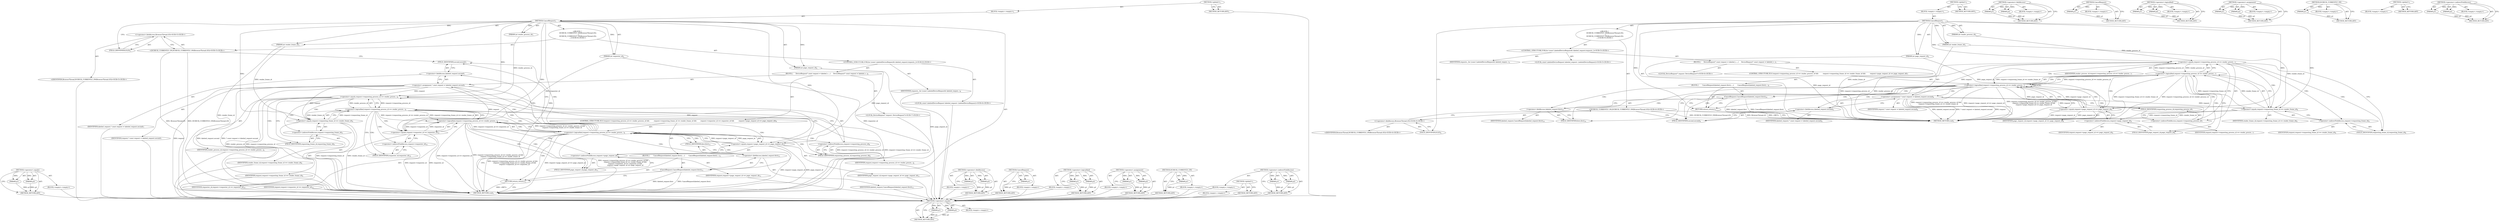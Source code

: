 digraph "&lt;operator&gt;.indirectFieldAccess" {
vulnerable_91 [label=<(METHOD,&lt;operator&gt;.equals)>];
vulnerable_92 [label=<(PARAM,p1)>];
vulnerable_93 [label=<(PARAM,p2)>];
vulnerable_94 [label=<(BLOCK,&lt;empty&gt;,&lt;empty&gt;)>];
vulnerable_95 [label=<(METHOD_RETURN,ANY)>];
vulnerable_6 [label=<(METHOD,&lt;global&gt;)<SUB>1</SUB>>];
vulnerable_7 [label=<(BLOCK,&lt;empty&gt;,&lt;empty&gt;)<SUB>1</SUB>>];
vulnerable_8 [label=<(METHOD,CancelRequest)<SUB>1</SUB>>];
vulnerable_9 [label=<(PARAM,int render_process_id)<SUB>1</SUB>>];
vulnerable_10 [label=<(PARAM,int render_frame_id)<SUB>2</SUB>>];
vulnerable_11 [label=<(PARAM,int page_request_id)<SUB>3</SUB>>];
vulnerable_12 [label="<(BLOCK,{
   DCHECK_CURRENTLY_ON(BrowserThread::IO);
  ...,{
   DCHECK_CURRENTLY_ON(BrowserThread::IO);
  ...)<SUB>3</SUB>>"];
vulnerable_13 [label="<(DCHECK_CURRENTLY_ON,DCHECK_CURRENTLY_ON(BrowserThread::IO))<SUB>4</SUB>>"];
vulnerable_14 [label="<(&lt;operator&gt;.fieldAccess,BrowserThread::IO)<SUB>4</SUB>>"];
vulnerable_15 [label="<(IDENTIFIER,BrowserThread,DCHECK_CURRENTLY_ON(BrowserThread::IO))<SUB>4</SUB>>"];
vulnerable_16 [label=<(FIELD_IDENTIFIER,IO,IO)<SUB>4</SUB>>];
vulnerable_17 [label="<(CONTROL_STRUCTURE,FOR,for (const LabeledDeviceRequest&amp; labeled_request:requests_))<SUB>5</SUB>>"];
vulnerable_18 [label=<(IDENTIFIER,requests_,for (const LabeledDeviceRequest&amp; labeled_reques...)<SUB>5</SUB>>];
vulnerable_19 [label="<(LOCAL,const LabeledDeviceRequest labeled_request: LabeledDeviceRequest)<SUB>5</SUB>>"];
vulnerable_20 [label=<(BLOCK,{
     DeviceRequest* const request = labeled_r...,{
     DeviceRequest* const request = labeled_r...)<SUB>5</SUB>>];
vulnerable_21 [label="<(LOCAL,DeviceRequest* request: DeviceRequest*)<SUB>6</SUB>>"];
vulnerable_22 [label=<(&lt;operator&gt;.assignment,* const request = labeled_request.second)<SUB>6</SUB>>];
vulnerable_23 [label=<(IDENTIFIER,request,* const request = labeled_request.second)<SUB>6</SUB>>];
vulnerable_24 [label=<(&lt;operator&gt;.fieldAccess,labeled_request.second)<SUB>6</SUB>>];
vulnerable_25 [label=<(IDENTIFIER,labeled_request,* const request = labeled_request.second)<SUB>6</SUB>>];
vulnerable_26 [label=<(FIELD_IDENTIFIER,second,second)<SUB>6</SUB>>];
vulnerable_27 [label=<(CONTROL_STRUCTURE,IF,if (request-&gt;requesting_process_id == render_process_id &amp;&amp;
         request-&gt;requesting_frame_id == render_frame_id &amp;&amp;
         request-&gt;page_request_id == page_request_id))<SUB>7</SUB>>];
vulnerable_28 [label=<(&lt;operator&gt;.logicalAnd,request-&gt;requesting_process_id == render_proces...)<SUB>7</SUB>>];
vulnerable_29 [label=<(&lt;operator&gt;.logicalAnd,request-&gt;requesting_process_id == render_proces...)<SUB>7</SUB>>];
vulnerable_30 [label=<(&lt;operator&gt;.equals,request-&gt;requesting_process_id == render_proces...)<SUB>7</SUB>>];
vulnerable_31 [label=<(&lt;operator&gt;.indirectFieldAccess,request-&gt;requesting_process_id)<SUB>7</SUB>>];
vulnerable_32 [label=<(IDENTIFIER,request,request-&gt;requesting_process_id == render_proces...)<SUB>7</SUB>>];
vulnerable_33 [label=<(FIELD_IDENTIFIER,requesting_process_id,requesting_process_id)<SUB>7</SUB>>];
vulnerable_34 [label=<(IDENTIFIER,render_process_id,request-&gt;requesting_process_id == render_proces...)<SUB>7</SUB>>];
vulnerable_35 [label=<(&lt;operator&gt;.equals,request-&gt;requesting_frame_id == render_frame_id)<SUB>8</SUB>>];
vulnerable_36 [label=<(&lt;operator&gt;.indirectFieldAccess,request-&gt;requesting_frame_id)<SUB>8</SUB>>];
vulnerable_37 [label=<(IDENTIFIER,request,request-&gt;requesting_frame_id == render_frame_id)<SUB>8</SUB>>];
vulnerable_38 [label=<(FIELD_IDENTIFIER,requesting_frame_id,requesting_frame_id)<SUB>8</SUB>>];
vulnerable_39 [label=<(IDENTIFIER,render_frame_id,request-&gt;requesting_frame_id == render_frame_id)<SUB>8</SUB>>];
vulnerable_40 [label=<(&lt;operator&gt;.equals,request-&gt;page_request_id == page_request_id)<SUB>9</SUB>>];
vulnerable_41 [label=<(&lt;operator&gt;.indirectFieldAccess,request-&gt;page_request_id)<SUB>9</SUB>>];
vulnerable_42 [label=<(IDENTIFIER,request,request-&gt;page_request_id == page_request_id)<SUB>9</SUB>>];
vulnerable_43 [label=<(FIELD_IDENTIFIER,page_request_id,page_request_id)<SUB>9</SUB>>];
vulnerable_44 [label=<(IDENTIFIER,page_request_id,request-&gt;page_request_id == page_request_id)<SUB>9</SUB>>];
vulnerable_45 [label=<(BLOCK,{
       CancelRequest(labeled_request.first);
...,{
       CancelRequest(labeled_request.first);
...)<SUB>9</SUB>>];
vulnerable_46 [label=<(CancelRequest,CancelRequest(labeled_request.first))<SUB>10</SUB>>];
vulnerable_47 [label=<(&lt;operator&gt;.fieldAccess,labeled_request.first)<SUB>10</SUB>>];
vulnerable_48 [label=<(IDENTIFIER,labeled_request,CancelRequest(labeled_request.first))<SUB>10</SUB>>];
vulnerable_49 [label=<(FIELD_IDENTIFIER,first,first)<SUB>10</SUB>>];
vulnerable_50 [label=<(RETURN,return;,return;)<SUB>11</SUB>>];
vulnerable_51 [label=<(METHOD_RETURN,void)<SUB>1</SUB>>];
vulnerable_53 [label=<(METHOD_RETURN,ANY)<SUB>1</SUB>>];
vulnerable_76 [label=<(METHOD,&lt;operator&gt;.fieldAccess)>];
vulnerable_77 [label=<(PARAM,p1)>];
vulnerable_78 [label=<(PARAM,p2)>];
vulnerable_79 [label=<(BLOCK,&lt;empty&gt;,&lt;empty&gt;)>];
vulnerable_80 [label=<(METHOD_RETURN,ANY)>];
vulnerable_101 [label=<(METHOD,CancelRequest)>];
vulnerable_102 [label=<(PARAM,p1)>];
vulnerable_103 [label=<(BLOCK,&lt;empty&gt;,&lt;empty&gt;)>];
vulnerable_104 [label=<(METHOD_RETURN,ANY)>];
vulnerable_86 [label=<(METHOD,&lt;operator&gt;.logicalAnd)>];
vulnerable_87 [label=<(PARAM,p1)>];
vulnerable_88 [label=<(PARAM,p2)>];
vulnerable_89 [label=<(BLOCK,&lt;empty&gt;,&lt;empty&gt;)>];
vulnerable_90 [label=<(METHOD_RETURN,ANY)>];
vulnerable_81 [label=<(METHOD,&lt;operator&gt;.assignment)>];
vulnerable_82 [label=<(PARAM,p1)>];
vulnerable_83 [label=<(PARAM,p2)>];
vulnerable_84 [label=<(BLOCK,&lt;empty&gt;,&lt;empty&gt;)>];
vulnerable_85 [label=<(METHOD_RETURN,ANY)>];
vulnerable_72 [label=<(METHOD,DCHECK_CURRENTLY_ON)>];
vulnerable_73 [label=<(PARAM,p1)>];
vulnerable_74 [label=<(BLOCK,&lt;empty&gt;,&lt;empty&gt;)>];
vulnerable_75 [label=<(METHOD_RETURN,ANY)>];
vulnerable_66 [label=<(METHOD,&lt;global&gt;)<SUB>1</SUB>>];
vulnerable_67 [label=<(BLOCK,&lt;empty&gt;,&lt;empty&gt;)>];
vulnerable_68 [label=<(METHOD_RETURN,ANY)>];
vulnerable_96 [label=<(METHOD,&lt;operator&gt;.indirectFieldAccess)>];
vulnerable_97 [label=<(PARAM,p1)>];
vulnerable_98 [label=<(PARAM,p2)>];
vulnerable_99 [label=<(BLOCK,&lt;empty&gt;,&lt;empty&gt;)>];
vulnerable_100 [label=<(METHOD_RETURN,ANY)>];
fixed_98 [label=<(METHOD,&lt;operator&gt;.equals)>];
fixed_99 [label=<(PARAM,p1)>];
fixed_100 [label=<(PARAM,p2)>];
fixed_101 [label=<(BLOCK,&lt;empty&gt;,&lt;empty&gt;)>];
fixed_102 [label=<(METHOD_RETURN,ANY)>];
fixed_6 [label=<(METHOD,&lt;global&gt;)<SUB>1</SUB>>];
fixed_7 [label=<(BLOCK,&lt;empty&gt;,&lt;empty&gt;)<SUB>1</SUB>>];
fixed_8 [label=<(METHOD,CancelRequest)<SUB>1</SUB>>];
fixed_9 [label=<(PARAM,int render_process_id)<SUB>1</SUB>>];
fixed_10 [label=<(PARAM,int render_frame_id)<SUB>2</SUB>>];
fixed_11 [label=<(PARAM,int requester_id)<SUB>3</SUB>>];
fixed_12 [label=<(PARAM,int page_request_id)<SUB>4</SUB>>];
fixed_13 [label="<(BLOCK,{
   DCHECK_CURRENTLY_ON(BrowserThread::IO);
  ...,{
   DCHECK_CURRENTLY_ON(BrowserThread::IO);
  ...)<SUB>4</SUB>>"];
fixed_14 [label="<(DCHECK_CURRENTLY_ON,DCHECK_CURRENTLY_ON(BrowserThread::IO))<SUB>5</SUB>>"];
fixed_15 [label="<(&lt;operator&gt;.fieldAccess,BrowserThread::IO)<SUB>5</SUB>>"];
fixed_16 [label="<(IDENTIFIER,BrowserThread,DCHECK_CURRENTLY_ON(BrowserThread::IO))<SUB>5</SUB>>"];
fixed_17 [label=<(FIELD_IDENTIFIER,IO,IO)<SUB>5</SUB>>];
fixed_18 [label="<(CONTROL_STRUCTURE,FOR,for (const LabeledDeviceRequest&amp; labeled_request:requests_))<SUB>6</SUB>>"];
fixed_19 [label=<(IDENTIFIER,requests_,for (const LabeledDeviceRequest&amp; labeled_reques...)<SUB>6</SUB>>];
fixed_20 [label="<(LOCAL,const LabeledDeviceRequest labeled_request: LabeledDeviceRequest)<SUB>6</SUB>>"];
fixed_21 [label=<(BLOCK,{
     DeviceRequest* const request = labeled_r...,{
     DeviceRequest* const request = labeled_r...)<SUB>6</SUB>>];
fixed_22 [label="<(LOCAL,DeviceRequest* request: DeviceRequest*)<SUB>7</SUB>>"];
fixed_23 [label=<(&lt;operator&gt;.assignment,* const request = labeled_request.second)<SUB>7</SUB>>];
fixed_24 [label=<(IDENTIFIER,request,* const request = labeled_request.second)<SUB>7</SUB>>];
fixed_25 [label=<(&lt;operator&gt;.fieldAccess,labeled_request.second)<SUB>7</SUB>>];
fixed_26 [label=<(IDENTIFIER,labeled_request,* const request = labeled_request.second)<SUB>7</SUB>>];
fixed_27 [label=<(FIELD_IDENTIFIER,second,second)<SUB>7</SUB>>];
fixed_28 [label=<(CONTROL_STRUCTURE,IF,if (request-&gt;requesting_process_id == render_process_id &amp;&amp;
         request-&gt;requesting_frame_id == render_frame_id &amp;&amp;
        request-&gt;requester_id == requester_id &amp;&amp;
         request-&gt;page_request_id == page_request_id))<SUB>8</SUB>>];
fixed_29 [label=<(&lt;operator&gt;.logicalAnd,request-&gt;requesting_process_id == render_proces...)<SUB>8</SUB>>];
fixed_30 [label=<(&lt;operator&gt;.logicalAnd,request-&gt;requesting_process_id == render_proces...)<SUB>8</SUB>>];
fixed_31 [label=<(&lt;operator&gt;.logicalAnd,request-&gt;requesting_process_id == render_proces...)<SUB>8</SUB>>];
fixed_32 [label=<(&lt;operator&gt;.equals,request-&gt;requesting_process_id == render_proces...)<SUB>8</SUB>>];
fixed_33 [label=<(&lt;operator&gt;.indirectFieldAccess,request-&gt;requesting_process_id)<SUB>8</SUB>>];
fixed_34 [label=<(IDENTIFIER,request,request-&gt;requesting_process_id == render_proces...)<SUB>8</SUB>>];
fixed_35 [label=<(FIELD_IDENTIFIER,requesting_process_id,requesting_process_id)<SUB>8</SUB>>];
fixed_36 [label=<(IDENTIFIER,render_process_id,request-&gt;requesting_process_id == render_proces...)<SUB>8</SUB>>];
fixed_37 [label=<(&lt;operator&gt;.equals,request-&gt;requesting_frame_id == render_frame_id)<SUB>9</SUB>>];
fixed_38 [label=<(&lt;operator&gt;.indirectFieldAccess,request-&gt;requesting_frame_id)<SUB>9</SUB>>];
fixed_39 [label=<(IDENTIFIER,request,request-&gt;requesting_frame_id == render_frame_id)<SUB>9</SUB>>];
fixed_40 [label=<(FIELD_IDENTIFIER,requesting_frame_id,requesting_frame_id)<SUB>9</SUB>>];
fixed_41 [label=<(IDENTIFIER,render_frame_id,request-&gt;requesting_frame_id == render_frame_id)<SUB>9</SUB>>];
fixed_42 [label=<(&lt;operator&gt;.equals,request-&gt;requester_id == requester_id)<SUB>10</SUB>>];
fixed_43 [label=<(&lt;operator&gt;.indirectFieldAccess,request-&gt;requester_id)<SUB>10</SUB>>];
fixed_44 [label=<(IDENTIFIER,request,request-&gt;requester_id == requester_id)<SUB>10</SUB>>];
fixed_45 [label=<(FIELD_IDENTIFIER,requester_id,requester_id)<SUB>10</SUB>>];
fixed_46 [label=<(IDENTIFIER,requester_id,request-&gt;requester_id == requester_id)<SUB>10</SUB>>];
fixed_47 [label=<(&lt;operator&gt;.equals,request-&gt;page_request_id == page_request_id)<SUB>11</SUB>>];
fixed_48 [label=<(&lt;operator&gt;.indirectFieldAccess,request-&gt;page_request_id)<SUB>11</SUB>>];
fixed_49 [label=<(IDENTIFIER,request,request-&gt;page_request_id == page_request_id)<SUB>11</SUB>>];
fixed_50 [label=<(FIELD_IDENTIFIER,page_request_id,page_request_id)<SUB>11</SUB>>];
fixed_51 [label=<(IDENTIFIER,page_request_id,request-&gt;page_request_id == page_request_id)<SUB>11</SUB>>];
fixed_52 [label=<(BLOCK,{
       CancelRequest(labeled_request.first);
...,{
       CancelRequest(labeled_request.first);
...)<SUB>11</SUB>>];
fixed_53 [label=<(CancelRequest,CancelRequest(labeled_request.first))<SUB>12</SUB>>];
fixed_54 [label=<(&lt;operator&gt;.fieldAccess,labeled_request.first)<SUB>12</SUB>>];
fixed_55 [label=<(IDENTIFIER,labeled_request,CancelRequest(labeled_request.first))<SUB>12</SUB>>];
fixed_56 [label=<(FIELD_IDENTIFIER,first,first)<SUB>12</SUB>>];
fixed_57 [label=<(RETURN,return;,return;)<SUB>13</SUB>>];
fixed_58 [label=<(METHOD_RETURN,void)<SUB>1</SUB>>];
fixed_60 [label=<(METHOD_RETURN,ANY)<SUB>1</SUB>>];
fixed_83 [label=<(METHOD,&lt;operator&gt;.fieldAccess)>];
fixed_84 [label=<(PARAM,p1)>];
fixed_85 [label=<(PARAM,p2)>];
fixed_86 [label=<(BLOCK,&lt;empty&gt;,&lt;empty&gt;)>];
fixed_87 [label=<(METHOD_RETURN,ANY)>];
fixed_108 [label=<(METHOD,CancelRequest)>];
fixed_109 [label=<(PARAM,p1)>];
fixed_110 [label=<(BLOCK,&lt;empty&gt;,&lt;empty&gt;)>];
fixed_111 [label=<(METHOD_RETURN,ANY)>];
fixed_93 [label=<(METHOD,&lt;operator&gt;.logicalAnd)>];
fixed_94 [label=<(PARAM,p1)>];
fixed_95 [label=<(PARAM,p2)>];
fixed_96 [label=<(BLOCK,&lt;empty&gt;,&lt;empty&gt;)>];
fixed_97 [label=<(METHOD_RETURN,ANY)>];
fixed_88 [label=<(METHOD,&lt;operator&gt;.assignment)>];
fixed_89 [label=<(PARAM,p1)>];
fixed_90 [label=<(PARAM,p2)>];
fixed_91 [label=<(BLOCK,&lt;empty&gt;,&lt;empty&gt;)>];
fixed_92 [label=<(METHOD_RETURN,ANY)>];
fixed_79 [label=<(METHOD,DCHECK_CURRENTLY_ON)>];
fixed_80 [label=<(PARAM,p1)>];
fixed_81 [label=<(BLOCK,&lt;empty&gt;,&lt;empty&gt;)>];
fixed_82 [label=<(METHOD_RETURN,ANY)>];
fixed_73 [label=<(METHOD,&lt;global&gt;)<SUB>1</SUB>>];
fixed_74 [label=<(BLOCK,&lt;empty&gt;,&lt;empty&gt;)>];
fixed_75 [label=<(METHOD_RETURN,ANY)>];
fixed_103 [label=<(METHOD,&lt;operator&gt;.indirectFieldAccess)>];
fixed_104 [label=<(PARAM,p1)>];
fixed_105 [label=<(PARAM,p2)>];
fixed_106 [label=<(BLOCK,&lt;empty&gt;,&lt;empty&gt;)>];
fixed_107 [label=<(METHOD_RETURN,ANY)>];
vulnerable_91 -> vulnerable_92  [key=0, label="AST: "];
vulnerable_91 -> vulnerable_92  [key=1, label="DDG: "];
vulnerable_91 -> vulnerable_94  [key=0, label="AST: "];
vulnerable_91 -> vulnerable_93  [key=0, label="AST: "];
vulnerable_91 -> vulnerable_93  [key=1, label="DDG: "];
vulnerable_91 -> vulnerable_95  [key=0, label="AST: "];
vulnerable_91 -> vulnerable_95  [key=1, label="CFG: "];
vulnerable_92 -> vulnerable_95  [key=0, label="DDG: p1"];
vulnerable_93 -> vulnerable_95  [key=0, label="DDG: p2"];
vulnerable_6 -> vulnerable_7  [key=0, label="AST: "];
vulnerable_6 -> vulnerable_53  [key=0, label="AST: "];
vulnerable_6 -> vulnerable_53  [key=1, label="CFG: "];
vulnerable_7 -> vulnerable_8  [key=0, label="AST: "];
vulnerable_8 -> vulnerable_9  [key=0, label="AST: "];
vulnerable_8 -> vulnerable_9  [key=1, label="DDG: "];
vulnerable_8 -> vulnerable_10  [key=0, label="AST: "];
vulnerable_8 -> vulnerable_10  [key=1, label="DDG: "];
vulnerable_8 -> vulnerable_11  [key=0, label="AST: "];
vulnerable_8 -> vulnerable_11  [key=1, label="DDG: "];
vulnerable_8 -> vulnerable_12  [key=0, label="AST: "];
vulnerable_8 -> vulnerable_51  [key=0, label="AST: "];
vulnerable_8 -> vulnerable_16  [key=0, label="CFG: "];
vulnerable_8 -> vulnerable_50  [key=0, label="DDG: "];
vulnerable_8 -> vulnerable_40  [key=0, label="DDG: "];
vulnerable_8 -> vulnerable_30  [key=0, label="DDG: "];
vulnerable_8 -> vulnerable_35  [key=0, label="DDG: "];
vulnerable_9 -> vulnerable_30  [key=0, label="DDG: render_process_id"];
vulnerable_10 -> vulnerable_51  [key=0, label="DDG: render_frame_id"];
vulnerable_10 -> vulnerable_35  [key=0, label="DDG: render_frame_id"];
vulnerable_11 -> vulnerable_51  [key=0, label="DDG: page_request_id"];
vulnerable_11 -> vulnerable_40  [key=0, label="DDG: page_request_id"];
vulnerable_12 -> vulnerable_13  [key=0, label="AST: "];
vulnerable_12 -> vulnerable_17  [key=0, label="AST: "];
vulnerable_13 -> vulnerable_14  [key=0, label="AST: "];
vulnerable_13 -> vulnerable_26  [key=0, label="CFG: "];
vulnerable_13 -> vulnerable_51  [key=0, label="DDG: BrowserThread::IO"];
vulnerable_13 -> vulnerable_51  [key=1, label="DDG: DCHECK_CURRENTLY_ON(BrowserThread::IO)"];
vulnerable_14 -> vulnerable_15  [key=0, label="AST: "];
vulnerable_14 -> vulnerable_16  [key=0, label="AST: "];
vulnerable_14 -> vulnerable_13  [key=0, label="CFG: "];
vulnerable_16 -> vulnerable_14  [key=0, label="CFG: "];
vulnerable_17 -> vulnerable_18  [key=0, label="AST: "];
vulnerable_17 -> vulnerable_19  [key=0, label="AST: "];
vulnerable_17 -> vulnerable_20  [key=0, label="AST: "];
vulnerable_20 -> vulnerable_21  [key=0, label="AST: "];
vulnerable_20 -> vulnerable_22  [key=0, label="AST: "];
vulnerable_20 -> vulnerable_27  [key=0, label="AST: "];
vulnerable_22 -> vulnerable_23  [key=0, label="AST: "];
vulnerable_22 -> vulnerable_24  [key=0, label="AST: "];
vulnerable_22 -> vulnerable_33  [key=0, label="CFG: "];
vulnerable_22 -> vulnerable_51  [key=0, label="DDG: request"];
vulnerable_22 -> vulnerable_51  [key=1, label="DDG: labeled_request.second"];
vulnerable_22 -> vulnerable_51  [key=2, label="DDG: * const request = labeled_request.second"];
vulnerable_22 -> vulnerable_40  [key=0, label="DDG: request"];
vulnerable_22 -> vulnerable_30  [key=0, label="DDG: request"];
vulnerable_22 -> vulnerable_35  [key=0, label="DDG: request"];
vulnerable_24 -> vulnerable_25  [key=0, label="AST: "];
vulnerable_24 -> vulnerable_26  [key=0, label="AST: "];
vulnerable_24 -> vulnerable_22  [key=0, label="CFG: "];
vulnerable_26 -> vulnerable_24  [key=0, label="CFG: "];
vulnerable_27 -> vulnerable_28  [key=0, label="AST: "];
vulnerable_27 -> vulnerable_45  [key=0, label="AST: "];
vulnerable_28 -> vulnerable_29  [key=0, label="AST: "];
vulnerable_28 -> vulnerable_29  [key=1, label="CDG: "];
vulnerable_28 -> vulnerable_40  [key=0, label="AST: "];
vulnerable_28 -> vulnerable_51  [key=0, label="CFG: "];
vulnerable_28 -> vulnerable_51  [key=1, label="DDG: request-&gt;requesting_process_id == render_process_id &amp;&amp;
         request-&gt;requesting_frame_id == render_frame_id"];
vulnerable_28 -> vulnerable_51  [key=2, label="DDG: request-&gt;page_request_id == page_request_id"];
vulnerable_28 -> vulnerable_51  [key=3, label="DDG: request-&gt;requesting_process_id == render_process_id &amp;&amp;
         request-&gt;requesting_frame_id == render_frame_id &amp;&amp;
         request-&gt;page_request_id == page_request_id"];
vulnerable_28 -> vulnerable_26  [key=0, label="CFG: "];
vulnerable_28 -> vulnerable_26  [key=1, label="CDG: "];
vulnerable_28 -> vulnerable_49  [key=0, label="CFG: "];
vulnerable_28 -> vulnerable_49  [key=1, label="CDG: "];
vulnerable_28 -> vulnerable_24  [key=0, label="CDG: "];
vulnerable_28 -> vulnerable_47  [key=0, label="CDG: "];
vulnerable_28 -> vulnerable_30  [key=0, label="CDG: "];
vulnerable_28 -> vulnerable_33  [key=0, label="CDG: "];
vulnerable_28 -> vulnerable_28  [key=0, label="CDG: "];
vulnerable_28 -> vulnerable_46  [key=0, label="CDG: "];
vulnerable_28 -> vulnerable_22  [key=0, label="CDG: "];
vulnerable_28 -> vulnerable_50  [key=0, label="CDG: "];
vulnerable_28 -> vulnerable_31  [key=0, label="CDG: "];
vulnerable_29 -> vulnerable_30  [key=0, label="AST: "];
vulnerable_29 -> vulnerable_35  [key=0, label="AST: "];
vulnerable_29 -> vulnerable_28  [key=0, label="CFG: "];
vulnerable_29 -> vulnerable_28  [key=1, label="DDG: request-&gt;requesting_process_id == render_process_id"];
vulnerable_29 -> vulnerable_28  [key=2, label="DDG: request-&gt;requesting_frame_id == render_frame_id"];
vulnerable_29 -> vulnerable_43  [key=0, label="CFG: "];
vulnerable_29 -> vulnerable_43  [key=1, label="CDG: "];
vulnerable_29 -> vulnerable_51  [key=0, label="DDG: request-&gt;requesting_process_id == render_process_id"];
vulnerable_29 -> vulnerable_51  [key=1, label="DDG: request-&gt;requesting_frame_id == render_frame_id"];
vulnerable_29 -> vulnerable_41  [key=0, label="CDG: "];
vulnerable_29 -> vulnerable_40  [key=0, label="CDG: "];
vulnerable_30 -> vulnerable_31  [key=0, label="AST: "];
vulnerable_30 -> vulnerable_34  [key=0, label="AST: "];
vulnerable_30 -> vulnerable_29  [key=0, label="CFG: "];
vulnerable_30 -> vulnerable_29  [key=1, label="DDG: request-&gt;requesting_process_id"];
vulnerable_30 -> vulnerable_29  [key=2, label="DDG: render_process_id"];
vulnerable_30 -> vulnerable_38  [key=0, label="CFG: "];
vulnerable_30 -> vulnerable_38  [key=1, label="CDG: "];
vulnerable_30 -> vulnerable_51  [key=0, label="DDG: request-&gt;requesting_process_id"];
vulnerable_30 -> vulnerable_51  [key=1, label="DDG: render_process_id"];
vulnerable_30 -> vulnerable_36  [key=0, label="CDG: "];
vulnerable_30 -> vulnerable_35  [key=0, label="CDG: "];
vulnerable_31 -> vulnerable_32  [key=0, label="AST: "];
vulnerable_31 -> vulnerable_33  [key=0, label="AST: "];
vulnerable_31 -> vulnerable_30  [key=0, label="CFG: "];
vulnerable_33 -> vulnerable_31  [key=0, label="CFG: "];
vulnerable_35 -> vulnerable_36  [key=0, label="AST: "];
vulnerable_35 -> vulnerable_39  [key=0, label="AST: "];
vulnerable_35 -> vulnerable_29  [key=0, label="CFG: "];
vulnerable_35 -> vulnerable_29  [key=1, label="DDG: request-&gt;requesting_frame_id"];
vulnerable_35 -> vulnerable_29  [key=2, label="DDG: render_frame_id"];
vulnerable_35 -> vulnerable_51  [key=0, label="DDG: request-&gt;requesting_frame_id"];
vulnerable_35 -> vulnerable_51  [key=1, label="DDG: render_frame_id"];
vulnerable_36 -> vulnerable_37  [key=0, label="AST: "];
vulnerable_36 -> vulnerable_38  [key=0, label="AST: "];
vulnerable_36 -> vulnerable_35  [key=0, label="CFG: "];
vulnerable_38 -> vulnerable_36  [key=0, label="CFG: "];
vulnerable_40 -> vulnerable_41  [key=0, label="AST: "];
vulnerable_40 -> vulnerable_44  [key=0, label="AST: "];
vulnerable_40 -> vulnerable_28  [key=0, label="CFG: "];
vulnerable_40 -> vulnerable_28  [key=1, label="DDG: request-&gt;page_request_id"];
vulnerable_40 -> vulnerable_28  [key=2, label="DDG: page_request_id"];
vulnerable_40 -> vulnerable_51  [key=0, label="DDG: request-&gt;page_request_id"];
vulnerable_40 -> vulnerable_51  [key=1, label="DDG: page_request_id"];
vulnerable_41 -> vulnerable_42  [key=0, label="AST: "];
vulnerable_41 -> vulnerable_43  [key=0, label="AST: "];
vulnerable_41 -> vulnerable_40  [key=0, label="CFG: "];
vulnerable_43 -> vulnerable_41  [key=0, label="CFG: "];
vulnerable_45 -> vulnerable_46  [key=0, label="AST: "];
vulnerable_45 -> vulnerable_50  [key=0, label="AST: "];
vulnerable_46 -> vulnerable_47  [key=0, label="AST: "];
vulnerable_46 -> vulnerable_50  [key=0, label="CFG: "];
vulnerable_46 -> vulnerable_51  [key=0, label="DDG: labeled_request.first"];
vulnerable_46 -> vulnerable_51  [key=1, label="DDG: CancelRequest(labeled_request.first)"];
vulnerable_47 -> vulnerable_48  [key=0, label="AST: "];
vulnerable_47 -> vulnerable_49  [key=0, label="AST: "];
vulnerable_47 -> vulnerable_46  [key=0, label="CFG: "];
vulnerable_49 -> vulnerable_47  [key=0, label="CFG: "];
vulnerable_50 -> vulnerable_51  [key=0, label="CFG: "];
vulnerable_50 -> vulnerable_51  [key=1, label="DDG: &lt;RET&gt;"];
vulnerable_76 -> vulnerable_77  [key=0, label="AST: "];
vulnerable_76 -> vulnerable_77  [key=1, label="DDG: "];
vulnerable_76 -> vulnerable_79  [key=0, label="AST: "];
vulnerable_76 -> vulnerable_78  [key=0, label="AST: "];
vulnerable_76 -> vulnerable_78  [key=1, label="DDG: "];
vulnerable_76 -> vulnerable_80  [key=0, label="AST: "];
vulnerable_76 -> vulnerable_80  [key=1, label="CFG: "];
vulnerable_77 -> vulnerable_80  [key=0, label="DDG: p1"];
vulnerable_78 -> vulnerable_80  [key=0, label="DDG: p2"];
vulnerable_101 -> vulnerable_102  [key=0, label="AST: "];
vulnerable_101 -> vulnerable_102  [key=1, label="DDG: "];
vulnerable_101 -> vulnerable_103  [key=0, label="AST: "];
vulnerable_101 -> vulnerable_104  [key=0, label="AST: "];
vulnerable_101 -> vulnerable_104  [key=1, label="CFG: "];
vulnerable_102 -> vulnerable_104  [key=0, label="DDG: p1"];
vulnerable_86 -> vulnerable_87  [key=0, label="AST: "];
vulnerable_86 -> vulnerable_87  [key=1, label="DDG: "];
vulnerable_86 -> vulnerable_89  [key=0, label="AST: "];
vulnerable_86 -> vulnerable_88  [key=0, label="AST: "];
vulnerable_86 -> vulnerable_88  [key=1, label="DDG: "];
vulnerable_86 -> vulnerable_90  [key=0, label="AST: "];
vulnerable_86 -> vulnerable_90  [key=1, label="CFG: "];
vulnerable_87 -> vulnerable_90  [key=0, label="DDG: p1"];
vulnerable_88 -> vulnerable_90  [key=0, label="DDG: p2"];
vulnerable_81 -> vulnerable_82  [key=0, label="AST: "];
vulnerable_81 -> vulnerable_82  [key=1, label="DDG: "];
vulnerable_81 -> vulnerable_84  [key=0, label="AST: "];
vulnerable_81 -> vulnerable_83  [key=0, label="AST: "];
vulnerable_81 -> vulnerable_83  [key=1, label="DDG: "];
vulnerable_81 -> vulnerable_85  [key=0, label="AST: "];
vulnerable_81 -> vulnerable_85  [key=1, label="CFG: "];
vulnerable_82 -> vulnerable_85  [key=0, label="DDG: p1"];
vulnerable_83 -> vulnerable_85  [key=0, label="DDG: p2"];
vulnerable_72 -> vulnerable_73  [key=0, label="AST: "];
vulnerable_72 -> vulnerable_73  [key=1, label="DDG: "];
vulnerable_72 -> vulnerable_74  [key=0, label="AST: "];
vulnerable_72 -> vulnerable_75  [key=0, label="AST: "];
vulnerable_72 -> vulnerable_75  [key=1, label="CFG: "];
vulnerable_73 -> vulnerable_75  [key=0, label="DDG: p1"];
vulnerable_66 -> vulnerable_67  [key=0, label="AST: "];
vulnerable_66 -> vulnerable_68  [key=0, label="AST: "];
vulnerable_66 -> vulnerable_68  [key=1, label="CFG: "];
vulnerable_96 -> vulnerable_97  [key=0, label="AST: "];
vulnerable_96 -> vulnerable_97  [key=1, label="DDG: "];
vulnerable_96 -> vulnerable_99  [key=0, label="AST: "];
vulnerable_96 -> vulnerable_98  [key=0, label="AST: "];
vulnerable_96 -> vulnerable_98  [key=1, label="DDG: "];
vulnerable_96 -> vulnerable_100  [key=0, label="AST: "];
vulnerable_96 -> vulnerable_100  [key=1, label="CFG: "];
vulnerable_97 -> vulnerable_100  [key=0, label="DDG: p1"];
vulnerable_98 -> vulnerable_100  [key=0, label="DDG: p2"];
fixed_98 -> fixed_99  [key=0, label="AST: "];
fixed_98 -> fixed_99  [key=1, label="DDG: "];
fixed_98 -> fixed_101  [key=0, label="AST: "];
fixed_98 -> fixed_100  [key=0, label="AST: "];
fixed_98 -> fixed_100  [key=1, label="DDG: "];
fixed_98 -> fixed_102  [key=0, label="AST: "];
fixed_98 -> fixed_102  [key=1, label="CFG: "];
fixed_99 -> fixed_102  [key=0, label="DDG: p1"];
fixed_100 -> fixed_102  [key=0, label="DDG: p2"];
fixed_101 -> vulnerable_91  [key=0];
fixed_102 -> vulnerable_91  [key=0];
fixed_6 -> fixed_7  [key=0, label="AST: "];
fixed_6 -> fixed_60  [key=0, label="AST: "];
fixed_6 -> fixed_60  [key=1, label="CFG: "];
fixed_7 -> fixed_8  [key=0, label="AST: "];
fixed_8 -> fixed_9  [key=0, label="AST: "];
fixed_8 -> fixed_9  [key=1, label="DDG: "];
fixed_8 -> fixed_10  [key=0, label="AST: "];
fixed_8 -> fixed_10  [key=1, label="DDG: "];
fixed_8 -> fixed_11  [key=0, label="AST: "];
fixed_8 -> fixed_11  [key=1, label="DDG: "];
fixed_8 -> fixed_12  [key=0, label="AST: "];
fixed_8 -> fixed_12  [key=1, label="DDG: "];
fixed_8 -> fixed_13  [key=0, label="AST: "];
fixed_8 -> fixed_58  [key=0, label="AST: "];
fixed_8 -> fixed_17  [key=0, label="CFG: "];
fixed_8 -> fixed_57  [key=0, label="DDG: "];
fixed_8 -> fixed_47  [key=0, label="DDG: "];
fixed_8 -> fixed_42  [key=0, label="DDG: "];
fixed_8 -> fixed_32  [key=0, label="DDG: "];
fixed_8 -> fixed_37  [key=0, label="DDG: "];
fixed_9 -> fixed_32  [key=0, label="DDG: render_process_id"];
fixed_10 -> fixed_58  [key=0, label="DDG: render_frame_id"];
fixed_10 -> fixed_37  [key=0, label="DDG: render_frame_id"];
fixed_11 -> fixed_58  [key=0, label="DDG: requester_id"];
fixed_11 -> fixed_42  [key=0, label="DDG: requester_id"];
fixed_12 -> fixed_58  [key=0, label="DDG: page_request_id"];
fixed_12 -> fixed_47  [key=0, label="DDG: page_request_id"];
fixed_13 -> fixed_14  [key=0, label="AST: "];
fixed_13 -> fixed_18  [key=0, label="AST: "];
fixed_14 -> fixed_15  [key=0, label="AST: "];
fixed_14 -> fixed_27  [key=0, label="CFG: "];
fixed_14 -> fixed_58  [key=0, label="DDG: BrowserThread::IO"];
fixed_14 -> fixed_58  [key=1, label="DDG: DCHECK_CURRENTLY_ON(BrowserThread::IO)"];
fixed_15 -> fixed_16  [key=0, label="AST: "];
fixed_15 -> fixed_17  [key=0, label="AST: "];
fixed_15 -> fixed_14  [key=0, label="CFG: "];
fixed_16 -> vulnerable_91  [key=0];
fixed_17 -> fixed_15  [key=0, label="CFG: "];
fixed_18 -> fixed_19  [key=0, label="AST: "];
fixed_18 -> fixed_20  [key=0, label="AST: "];
fixed_18 -> fixed_21  [key=0, label="AST: "];
fixed_19 -> vulnerable_91  [key=0];
fixed_20 -> vulnerable_91  [key=0];
fixed_21 -> fixed_22  [key=0, label="AST: "];
fixed_21 -> fixed_23  [key=0, label="AST: "];
fixed_21 -> fixed_28  [key=0, label="AST: "];
fixed_22 -> vulnerable_91  [key=0];
fixed_23 -> fixed_24  [key=0, label="AST: "];
fixed_23 -> fixed_25  [key=0, label="AST: "];
fixed_23 -> fixed_35  [key=0, label="CFG: "];
fixed_23 -> fixed_58  [key=0, label="DDG: request"];
fixed_23 -> fixed_58  [key=1, label="DDG: labeled_request.second"];
fixed_23 -> fixed_58  [key=2, label="DDG: * const request = labeled_request.second"];
fixed_23 -> fixed_47  [key=0, label="DDG: request"];
fixed_23 -> fixed_42  [key=0, label="DDG: request"];
fixed_23 -> fixed_32  [key=0, label="DDG: request"];
fixed_23 -> fixed_37  [key=0, label="DDG: request"];
fixed_24 -> vulnerable_91  [key=0];
fixed_25 -> fixed_26  [key=0, label="AST: "];
fixed_25 -> fixed_27  [key=0, label="AST: "];
fixed_25 -> fixed_23  [key=0, label="CFG: "];
fixed_26 -> vulnerable_91  [key=0];
fixed_27 -> fixed_25  [key=0, label="CFG: "];
fixed_28 -> fixed_29  [key=0, label="AST: "];
fixed_28 -> fixed_52  [key=0, label="AST: "];
fixed_29 -> fixed_30  [key=0, label="AST: "];
fixed_29 -> fixed_30  [key=1, label="CDG: "];
fixed_29 -> fixed_47  [key=0, label="AST: "];
fixed_29 -> fixed_58  [key=0, label="CFG: "];
fixed_29 -> fixed_58  [key=1, label="DDG: request-&gt;requesting_process_id == render_process_id &amp;&amp;
         request-&gt;requesting_frame_id == render_frame_id &amp;&amp;
        request-&gt;requester_id == requester_id"];
fixed_29 -> fixed_58  [key=2, label="DDG: request-&gt;page_request_id == page_request_id"];
fixed_29 -> fixed_58  [key=3, label="DDG: request-&gt;requesting_process_id == render_process_id &amp;&amp;
         request-&gt;requesting_frame_id == render_frame_id &amp;&amp;
        request-&gt;requester_id == requester_id &amp;&amp;
         request-&gt;page_request_id == page_request_id"];
fixed_29 -> fixed_27  [key=0, label="CFG: "];
fixed_29 -> fixed_27  [key=1, label="CDG: "];
fixed_29 -> fixed_56  [key=0, label="CFG: "];
fixed_29 -> fixed_56  [key=1, label="CDG: "];
fixed_29 -> fixed_32  [key=0, label="CDG: "];
fixed_29 -> fixed_33  [key=0, label="CDG: "];
fixed_29 -> fixed_23  [key=0, label="CDG: "];
fixed_29 -> fixed_57  [key=0, label="CDG: "];
fixed_29 -> fixed_53  [key=0, label="CDG: "];
fixed_29 -> fixed_25  [key=0, label="CDG: "];
fixed_29 -> fixed_29  [key=0, label="CDG: "];
fixed_29 -> fixed_35  [key=0, label="CDG: "];
fixed_29 -> fixed_54  [key=0, label="CDG: "];
fixed_29 -> fixed_31  [key=0, label="CDG: "];
fixed_30 -> fixed_31  [key=0, label="AST: "];
fixed_30 -> fixed_42  [key=0, label="AST: "];
fixed_30 -> fixed_29  [key=0, label="CFG: "];
fixed_30 -> fixed_29  [key=1, label="DDG: request-&gt;requesting_process_id == render_process_id &amp;&amp;
         request-&gt;requesting_frame_id == render_frame_id"];
fixed_30 -> fixed_29  [key=2, label="DDG: request-&gt;requester_id == requester_id"];
fixed_30 -> fixed_50  [key=0, label="CFG: "];
fixed_30 -> fixed_50  [key=1, label="CDG: "];
fixed_30 -> fixed_58  [key=0, label="DDG: request-&gt;requesting_process_id == render_process_id &amp;&amp;
         request-&gt;requesting_frame_id == render_frame_id"];
fixed_30 -> fixed_58  [key=1, label="DDG: request-&gt;requester_id == requester_id"];
fixed_30 -> fixed_47  [key=0, label="CDG: "];
fixed_30 -> fixed_48  [key=0, label="CDG: "];
fixed_31 -> fixed_32  [key=0, label="AST: "];
fixed_31 -> fixed_37  [key=0, label="AST: "];
fixed_31 -> fixed_30  [key=0, label="CFG: "];
fixed_31 -> fixed_30  [key=1, label="DDG: request-&gt;requesting_process_id == render_process_id"];
fixed_31 -> fixed_30  [key=2, label="DDG: request-&gt;requesting_frame_id == render_frame_id"];
fixed_31 -> fixed_45  [key=0, label="CFG: "];
fixed_31 -> fixed_45  [key=1, label="CDG: "];
fixed_31 -> fixed_58  [key=0, label="DDG: request-&gt;requesting_process_id == render_process_id"];
fixed_31 -> fixed_58  [key=1, label="DDG: request-&gt;requesting_frame_id == render_frame_id"];
fixed_31 -> fixed_42  [key=0, label="CDG: "];
fixed_31 -> fixed_43  [key=0, label="CDG: "];
fixed_32 -> fixed_33  [key=0, label="AST: "];
fixed_32 -> fixed_36  [key=0, label="AST: "];
fixed_32 -> fixed_31  [key=0, label="CFG: "];
fixed_32 -> fixed_31  [key=1, label="DDG: request-&gt;requesting_process_id"];
fixed_32 -> fixed_31  [key=2, label="DDG: render_process_id"];
fixed_32 -> fixed_40  [key=0, label="CFG: "];
fixed_32 -> fixed_40  [key=1, label="CDG: "];
fixed_32 -> fixed_58  [key=0, label="DDG: request-&gt;requesting_process_id"];
fixed_32 -> fixed_58  [key=1, label="DDG: render_process_id"];
fixed_32 -> fixed_37  [key=0, label="CDG: "];
fixed_32 -> fixed_38  [key=0, label="CDG: "];
fixed_33 -> fixed_34  [key=0, label="AST: "];
fixed_33 -> fixed_35  [key=0, label="AST: "];
fixed_33 -> fixed_32  [key=0, label="CFG: "];
fixed_34 -> vulnerable_91  [key=0];
fixed_35 -> fixed_33  [key=0, label="CFG: "];
fixed_36 -> vulnerable_91  [key=0];
fixed_37 -> fixed_38  [key=0, label="AST: "];
fixed_37 -> fixed_41  [key=0, label="AST: "];
fixed_37 -> fixed_31  [key=0, label="CFG: "];
fixed_37 -> fixed_31  [key=1, label="DDG: request-&gt;requesting_frame_id"];
fixed_37 -> fixed_31  [key=2, label="DDG: render_frame_id"];
fixed_37 -> fixed_58  [key=0, label="DDG: request-&gt;requesting_frame_id"];
fixed_37 -> fixed_58  [key=1, label="DDG: render_frame_id"];
fixed_38 -> fixed_39  [key=0, label="AST: "];
fixed_38 -> fixed_40  [key=0, label="AST: "];
fixed_38 -> fixed_37  [key=0, label="CFG: "];
fixed_39 -> vulnerable_91  [key=0];
fixed_40 -> fixed_38  [key=0, label="CFG: "];
fixed_41 -> vulnerable_91  [key=0];
fixed_42 -> fixed_43  [key=0, label="AST: "];
fixed_42 -> fixed_46  [key=0, label="AST: "];
fixed_42 -> fixed_30  [key=0, label="CFG: "];
fixed_42 -> fixed_30  [key=1, label="DDG: request-&gt;requester_id"];
fixed_42 -> fixed_30  [key=2, label="DDG: requester_id"];
fixed_42 -> fixed_58  [key=0, label="DDG: request-&gt;requester_id"];
fixed_42 -> fixed_58  [key=1, label="DDG: requester_id"];
fixed_43 -> fixed_44  [key=0, label="AST: "];
fixed_43 -> fixed_45  [key=0, label="AST: "];
fixed_43 -> fixed_42  [key=0, label="CFG: "];
fixed_44 -> vulnerable_91  [key=0];
fixed_45 -> fixed_43  [key=0, label="CFG: "];
fixed_46 -> vulnerable_91  [key=0];
fixed_47 -> fixed_48  [key=0, label="AST: "];
fixed_47 -> fixed_51  [key=0, label="AST: "];
fixed_47 -> fixed_29  [key=0, label="CFG: "];
fixed_47 -> fixed_29  [key=1, label="DDG: request-&gt;page_request_id"];
fixed_47 -> fixed_29  [key=2, label="DDG: page_request_id"];
fixed_47 -> fixed_58  [key=0, label="DDG: request-&gt;page_request_id"];
fixed_47 -> fixed_58  [key=1, label="DDG: page_request_id"];
fixed_48 -> fixed_49  [key=0, label="AST: "];
fixed_48 -> fixed_50  [key=0, label="AST: "];
fixed_48 -> fixed_47  [key=0, label="CFG: "];
fixed_49 -> vulnerable_91  [key=0];
fixed_50 -> fixed_48  [key=0, label="CFG: "];
fixed_51 -> vulnerable_91  [key=0];
fixed_52 -> fixed_53  [key=0, label="AST: "];
fixed_52 -> fixed_57  [key=0, label="AST: "];
fixed_53 -> fixed_54  [key=0, label="AST: "];
fixed_53 -> fixed_57  [key=0, label="CFG: "];
fixed_53 -> fixed_58  [key=0, label="DDG: labeled_request.first"];
fixed_53 -> fixed_58  [key=1, label="DDG: CancelRequest(labeled_request.first)"];
fixed_54 -> fixed_55  [key=0, label="AST: "];
fixed_54 -> fixed_56  [key=0, label="AST: "];
fixed_54 -> fixed_53  [key=0, label="CFG: "];
fixed_55 -> vulnerable_91  [key=0];
fixed_56 -> fixed_54  [key=0, label="CFG: "];
fixed_57 -> fixed_58  [key=0, label="CFG: "];
fixed_57 -> fixed_58  [key=1, label="DDG: &lt;RET&gt;"];
fixed_58 -> vulnerable_91  [key=0];
fixed_60 -> vulnerable_91  [key=0];
fixed_83 -> fixed_84  [key=0, label="AST: "];
fixed_83 -> fixed_84  [key=1, label="DDG: "];
fixed_83 -> fixed_86  [key=0, label="AST: "];
fixed_83 -> fixed_85  [key=0, label="AST: "];
fixed_83 -> fixed_85  [key=1, label="DDG: "];
fixed_83 -> fixed_87  [key=0, label="AST: "];
fixed_83 -> fixed_87  [key=1, label="CFG: "];
fixed_84 -> fixed_87  [key=0, label="DDG: p1"];
fixed_85 -> fixed_87  [key=0, label="DDG: p2"];
fixed_86 -> vulnerable_91  [key=0];
fixed_87 -> vulnerable_91  [key=0];
fixed_108 -> fixed_109  [key=0, label="AST: "];
fixed_108 -> fixed_109  [key=1, label="DDG: "];
fixed_108 -> fixed_110  [key=0, label="AST: "];
fixed_108 -> fixed_111  [key=0, label="AST: "];
fixed_108 -> fixed_111  [key=1, label="CFG: "];
fixed_109 -> fixed_111  [key=0, label="DDG: p1"];
fixed_110 -> vulnerable_91  [key=0];
fixed_111 -> vulnerable_91  [key=0];
fixed_93 -> fixed_94  [key=0, label="AST: "];
fixed_93 -> fixed_94  [key=1, label="DDG: "];
fixed_93 -> fixed_96  [key=0, label="AST: "];
fixed_93 -> fixed_95  [key=0, label="AST: "];
fixed_93 -> fixed_95  [key=1, label="DDG: "];
fixed_93 -> fixed_97  [key=0, label="AST: "];
fixed_93 -> fixed_97  [key=1, label="CFG: "];
fixed_94 -> fixed_97  [key=0, label="DDG: p1"];
fixed_95 -> fixed_97  [key=0, label="DDG: p2"];
fixed_96 -> vulnerable_91  [key=0];
fixed_97 -> vulnerable_91  [key=0];
fixed_88 -> fixed_89  [key=0, label="AST: "];
fixed_88 -> fixed_89  [key=1, label="DDG: "];
fixed_88 -> fixed_91  [key=0, label="AST: "];
fixed_88 -> fixed_90  [key=0, label="AST: "];
fixed_88 -> fixed_90  [key=1, label="DDG: "];
fixed_88 -> fixed_92  [key=0, label="AST: "];
fixed_88 -> fixed_92  [key=1, label="CFG: "];
fixed_89 -> fixed_92  [key=0, label="DDG: p1"];
fixed_90 -> fixed_92  [key=0, label="DDG: p2"];
fixed_91 -> vulnerable_91  [key=0];
fixed_92 -> vulnerable_91  [key=0];
fixed_79 -> fixed_80  [key=0, label="AST: "];
fixed_79 -> fixed_80  [key=1, label="DDG: "];
fixed_79 -> fixed_81  [key=0, label="AST: "];
fixed_79 -> fixed_82  [key=0, label="AST: "];
fixed_79 -> fixed_82  [key=1, label="CFG: "];
fixed_80 -> fixed_82  [key=0, label="DDG: p1"];
fixed_81 -> vulnerable_91  [key=0];
fixed_82 -> vulnerable_91  [key=0];
fixed_73 -> fixed_74  [key=0, label="AST: "];
fixed_73 -> fixed_75  [key=0, label="AST: "];
fixed_73 -> fixed_75  [key=1, label="CFG: "];
fixed_74 -> vulnerable_91  [key=0];
fixed_75 -> vulnerable_91  [key=0];
fixed_103 -> fixed_104  [key=0, label="AST: "];
fixed_103 -> fixed_104  [key=1, label="DDG: "];
fixed_103 -> fixed_106  [key=0, label="AST: "];
fixed_103 -> fixed_105  [key=0, label="AST: "];
fixed_103 -> fixed_105  [key=1, label="DDG: "];
fixed_103 -> fixed_107  [key=0, label="AST: "];
fixed_103 -> fixed_107  [key=1, label="CFG: "];
fixed_104 -> fixed_107  [key=0, label="DDG: p1"];
fixed_105 -> fixed_107  [key=0, label="DDG: p2"];
fixed_106 -> vulnerable_91  [key=0];
fixed_107 -> vulnerable_91  [key=0];
}
